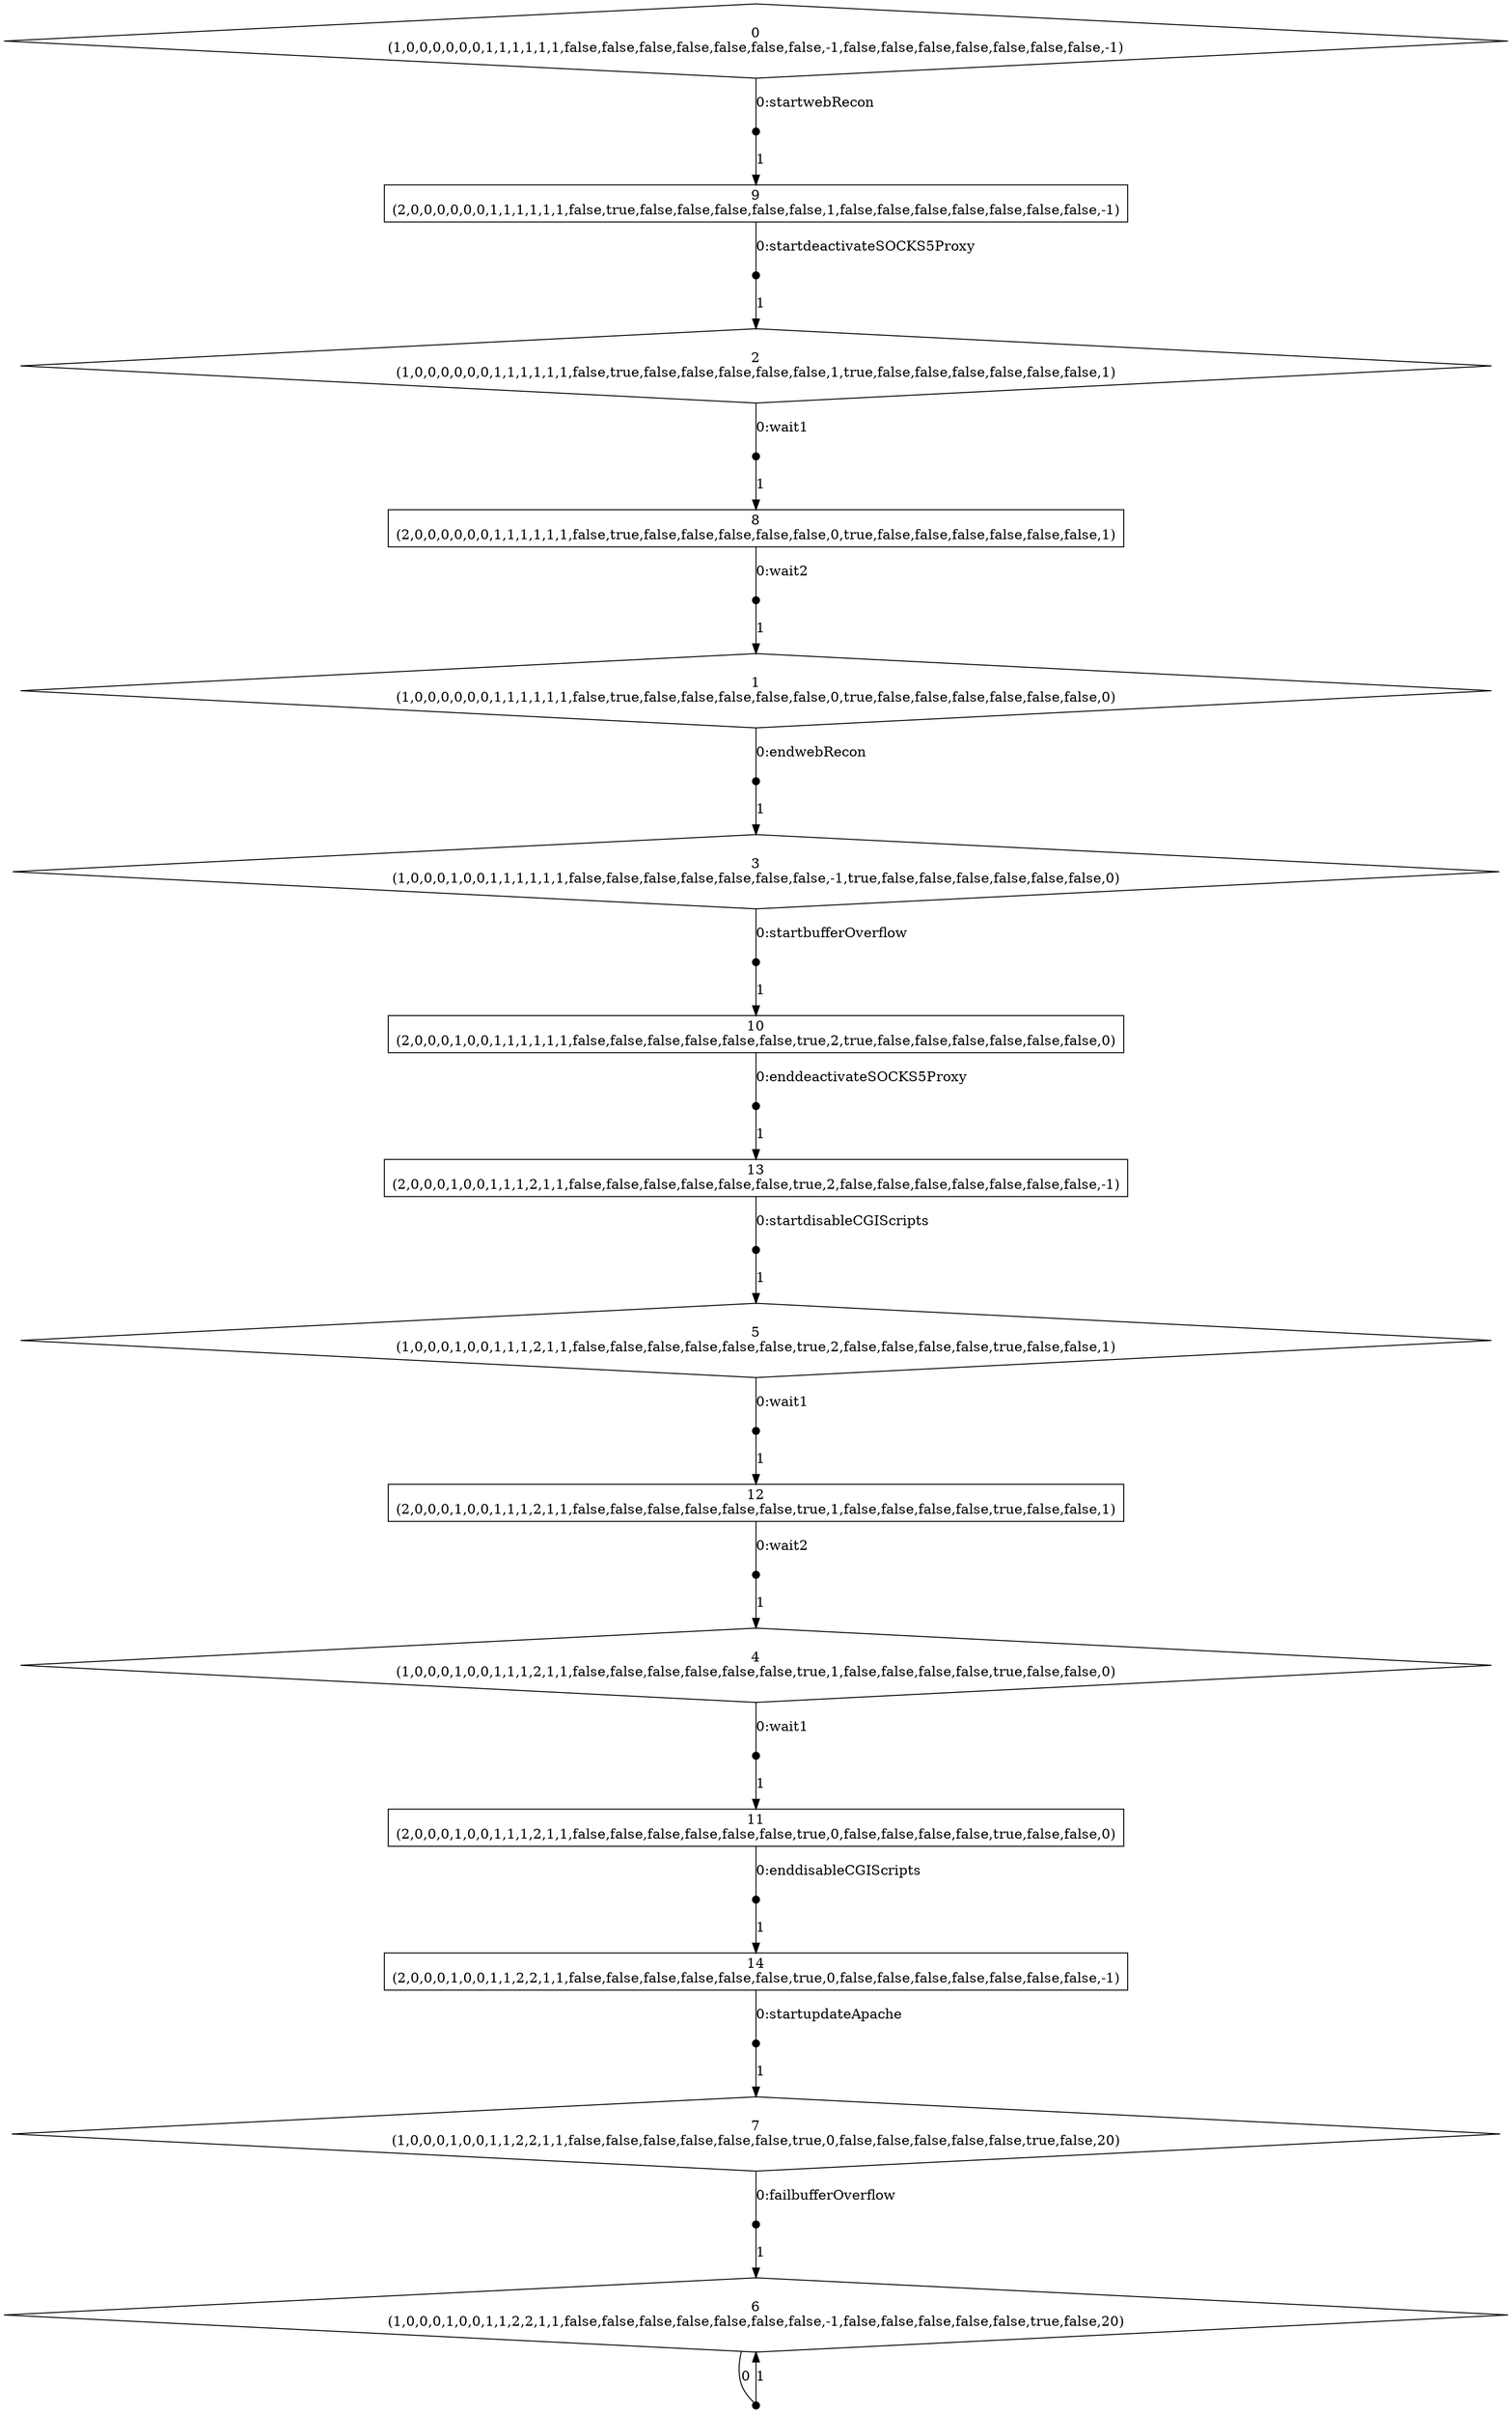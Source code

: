digraph SMG {
node [label="",shape="box"];
0 [label="0\n(1,0,0,0,0,0,0,1,1,1,1,1,1,false,false,false,false,false,false,false,-1,false,false,false,false,false,false,false,-1)",shape="diamond"];
0 -> n0_0  [label="0:startwebRecon",arrowhead="none"];
n0_0 [ shape=point,width=0.1,height=0.1,label="" ];
n0_0 -> 9  [label="1"];
1 [label="1\n(1,0,0,0,0,0,0,1,1,1,1,1,1,false,true,false,false,false,false,false,0,true,false,false,false,false,false,false,0)",shape="diamond"];
1 -> n1_0  [label="0:endwebRecon",arrowhead="none"];
n1_0 [ shape=point,width=0.1,height=0.1,label="" ];
n1_0 -> 3  [label="1"];
2 [label="2\n(1,0,0,0,0,0,0,1,1,1,1,1,1,false,true,false,false,false,false,false,1,true,false,false,false,false,false,false,1)",shape="diamond"];
2 -> n2_0  [label="0:wait1",arrowhead="none"];
n2_0 [ shape=point,width=0.1,height=0.1,label="" ];
n2_0 -> 8  [label="1"];
3 [label="3\n(1,0,0,0,1,0,0,1,1,1,1,1,1,false,false,false,false,false,false,false,-1,true,false,false,false,false,false,false,0)",shape="diamond"];
3 -> n3_0  [label="0:startbufferOverflow",arrowhead="none"];
n3_0 [ shape=point,width=0.1,height=0.1,label="" ];
n3_0 -> 10  [label="1"];
4 [label="4\n(1,0,0,0,1,0,0,1,1,1,2,1,1,false,false,false,false,false,false,true,1,false,false,false,false,true,false,false,0)",shape="diamond"];
4 -> n4_0  [label="0:wait1",arrowhead="none"];
n4_0 [ shape=point,width=0.1,height=0.1,label="" ];
n4_0 -> 11  [label="1"];
5 [label="5\n(1,0,0,0,1,0,0,1,1,1,2,1,1,false,false,false,false,false,false,true,2,false,false,false,false,true,false,false,1)",shape="diamond"];
5 -> n5_0  [label="0:wait1",arrowhead="none"];
n5_0 [ shape=point,width=0.1,height=0.1,label="" ];
n5_0 -> 12  [label="1"];
6 [label="6\n(1,0,0,0,1,0,0,1,1,2,2,1,1,false,false,false,false,false,false,false,-1,false,false,false,false,false,true,false,20)",shape="diamond"];
6 -> n6_0  [label="0",arrowhead="none"];
n6_0 [ shape=point,width=0.1,height=0.1,label="" ];
n6_0 -> 6  [label="1"];
7 [label="7\n(1,0,0,0,1,0,0,1,1,2,2,1,1,false,false,false,false,false,false,true,0,false,false,false,false,false,true,false,20)",shape="diamond"];
7 -> n7_0  [label="0:failbufferOverflow",arrowhead="none"];
n7_0 [ shape=point,width=0.1,height=0.1,label="" ];
n7_0 -> 6  [label="1"];
8 [label="8\n(2,0,0,0,0,0,0,1,1,1,1,1,1,false,true,false,false,false,false,false,0,true,false,false,false,false,false,false,1)"];
8 -> n8_0  [label="0:wait2",arrowhead="none"];
n8_0 [ shape=point,width=0.1,height=0.1,label="" ];
n8_0 -> 1  [label="1"];
9 [label="9\n(2,0,0,0,0,0,0,1,1,1,1,1,1,false,true,false,false,false,false,false,1,false,false,false,false,false,false,false,-1)"];
9 -> n9_0  [label="0:startdeactivateSOCKS5Proxy",arrowhead="none"];
n9_0 [ shape=point,width=0.1,height=0.1,label="" ];
n9_0 -> 2  [label="1"];
10 [label="10\n(2,0,0,0,1,0,0,1,1,1,1,1,1,false,false,false,false,false,false,true,2,true,false,false,false,false,false,false,0)"];
10 -> n10_0  [label="0:enddeactivateSOCKS5Proxy",arrowhead="none"];
n10_0 [ shape=point,width=0.1,height=0.1,label="" ];
n10_0 -> 13  [label="1"];
11 [label="11\n(2,0,0,0,1,0,0,1,1,1,2,1,1,false,false,false,false,false,false,true,0,false,false,false,false,true,false,false,0)"];
11 -> n11_0  [label="0:enddisableCGIScripts",arrowhead="none"];
n11_0 [ shape=point,width=0.1,height=0.1,label="" ];
n11_0 -> 14  [label="1"];
12 [label="12\n(2,0,0,0,1,0,0,1,1,1,2,1,1,false,false,false,false,false,false,true,1,false,false,false,false,true,false,false,1)"];
12 -> n12_0  [label="0:wait2",arrowhead="none"];
n12_0 [ shape=point,width=0.1,height=0.1,label="" ];
n12_0 -> 4  [label="1"];
13 [label="13\n(2,0,0,0,1,0,0,1,1,1,2,1,1,false,false,false,false,false,false,true,2,false,false,false,false,false,false,false,-1)"];
13 -> n13_0  [label="0:startdisableCGIScripts",arrowhead="none"];
n13_0 [ shape=point,width=0.1,height=0.1,label="" ];
n13_0 -> 5  [label="1"];
14 [label="14\n(2,0,0,0,1,0,0,1,1,2,2,1,1,false,false,false,false,false,false,true,0,false,false,false,false,false,false,false,-1)"];
14 -> n14_0  [label="0:startupdateApache",arrowhead="none"];
n14_0 [ shape=point,width=0.1,height=0.1,label="" ];
n14_0 -> 7  [label="1"];
}
